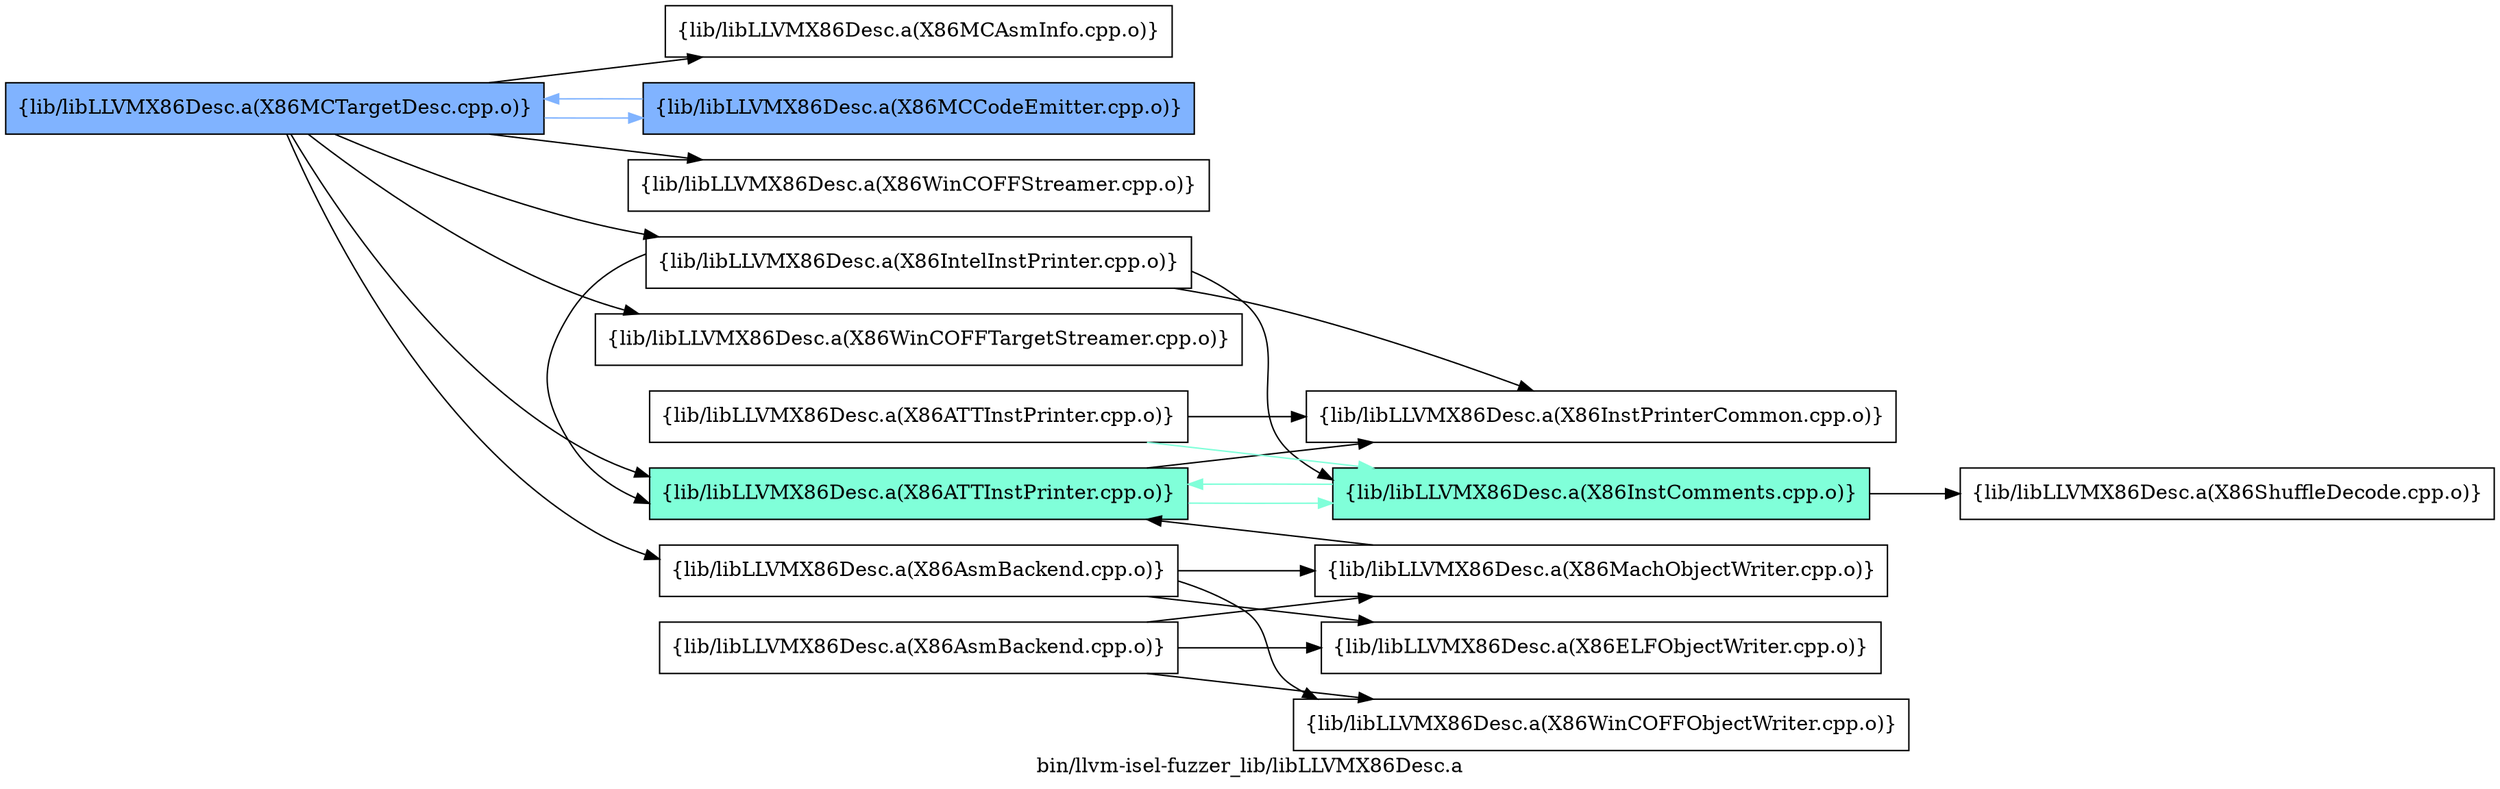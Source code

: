 digraph "bin/llvm-isel-fuzzer_lib/libLLVMX86Desc.a" {
	label="bin/llvm-isel-fuzzer_lib/libLLVMX86Desc.a";
	rankdir=LR;
	{ rank=same; Node0x560d7cff0188;  }
	{ rank=same; Node0x560d7cff6c68; Node0x560d7cff6628; Node0x560d7cfee1a8; Node0x560d7cfef148; Node0x560d7cff22a8; Node0x560d7cffa8b8; Node0x560d7cffba38;  }
	{ rank=same; Node0x560d7cff68f8; Node0x560d7cfefd78; Node0x560d7cff1fd8; Node0x560d7cff2758; Node0x560d7cff0d18;  }

	Node0x560d7cff0188 [shape=record,shape=box,group=2,style=filled,fillcolor="0.600000 0.5 1",label="{lib/libLLVMX86Desc.a(X86MCTargetDesc.cpp.o)}"];
	Node0x560d7cff0188 -> Node0x560d7cff6c68;
	Node0x560d7cff0188 -> Node0x560d7cff6628;
	Node0x560d7cff0188 -> Node0x560d7cfee1a8;
	Node0x560d7cff0188 -> Node0x560d7cfef148;
	Node0x560d7cff0188 -> Node0x560d7cff22a8[color="0.600000 0.5 1"];
	Node0x560d7cff0188 -> Node0x560d7cffa8b8;
	Node0x560d7cff0188 -> Node0x560d7cffba38;
	Node0x560d7cff6c68 [shape=record,shape=box,group=1,style=filled,fillcolor="0.450000 0.5 1",label="{lib/libLLVMX86Desc.a(X86ATTInstPrinter.cpp.o)}"];
	Node0x560d7cff6c68 -> Node0x560d7cff68f8[color="0.450000 0.5 1"];
	Node0x560d7cff6c68 -> Node0x560d7cfefd78;
	Node0x560d7cff6628 [shape=record,shape=box,group=0,label="{lib/libLLVMX86Desc.a(X86IntelInstPrinter.cpp.o)}"];
	Node0x560d7cff6628 -> Node0x560d7cff6c68;
	Node0x560d7cff6628 -> Node0x560d7cff68f8;
	Node0x560d7cff6628 -> Node0x560d7cfefd78;
	Node0x560d7cff04f8 [shape=record,shape=box,group=0,label="{lib/libLLVMX86Desc.a(X86ShuffleDecode.cpp.o)}"];
	Node0x560d7cff68f8 [shape=record,shape=box,group=1,style=filled,fillcolor="0.450000 0.5 1",label="{lib/libLLVMX86Desc.a(X86InstComments.cpp.o)}"];
	Node0x560d7cff68f8 -> Node0x560d7cff6c68[color="0.450000 0.5 1"];
	Node0x560d7cff68f8 -> Node0x560d7cff04f8;
	Node0x560d7cfefd78 [shape=record,shape=box,group=0,label="{lib/libLLVMX86Desc.a(X86InstPrinterCommon.cpp.o)}"];
	Node0x560d7cfee1a8 [shape=record,shape=box,group=0,label="{lib/libLLVMX86Desc.a(X86AsmBackend.cpp.o)}"];
	Node0x560d7cfee1a8 -> Node0x560d7cff1fd8;
	Node0x560d7cfee1a8 -> Node0x560d7cff2758;
	Node0x560d7cfee1a8 -> Node0x560d7cff0d18;
	Node0x560d7cfef148 [shape=record,shape=box,group=0,label="{lib/libLLVMX86Desc.a(X86MCAsmInfo.cpp.o)}"];
	Node0x560d7cff22a8 [shape=record,shape=box,group=2,style=filled,fillcolor="0.600000 0.5 1",label="{lib/libLLVMX86Desc.a(X86MCCodeEmitter.cpp.o)}"];
	Node0x560d7cff22a8 -> Node0x560d7cff0188[color="0.600000 0.5 1"];
	Node0x560d7cffa8b8 [shape=record,shape=box,group=0,label="{lib/libLLVMX86Desc.a(X86WinCOFFStreamer.cpp.o)}"];
	Node0x560d7cffba38 [shape=record,shape=box,group=0,label="{lib/libLLVMX86Desc.a(X86WinCOFFTargetStreamer.cpp.o)}"];
	Node0x560d7cff1fd8 [shape=record,shape=box,group=0,label="{lib/libLLVMX86Desc.a(X86MachObjectWriter.cpp.o)}"];
	Node0x560d7cff1fd8 -> Node0x560d7cff6c68;
	Node0x560d7cff2758 [shape=record,shape=box,group=0,label="{lib/libLLVMX86Desc.a(X86ELFObjectWriter.cpp.o)}"];
	Node0x560d7cff0d18 [shape=record,shape=box,group=0,label="{lib/libLLVMX86Desc.a(X86WinCOFFObjectWriter.cpp.o)}"];
	Node0x560d7d1dae28 [shape=record,shape=box,group=0,label="{lib/libLLVMX86Desc.a(X86ATTInstPrinter.cpp.o)}"];
	Node0x560d7d1dae28 -> Node0x560d7cff68f8[color="0.450000 0.5 1"];
	Node0x560d7d1dae28 -> Node0x560d7cfefd78;
	Node0x560d7d1d2368 [shape=record,shape=box,group=0,label="{lib/libLLVMX86Desc.a(X86AsmBackend.cpp.o)}"];
	Node0x560d7d1d2368 -> Node0x560d7cff1fd8;
	Node0x560d7d1d2368 -> Node0x560d7cff2758;
	Node0x560d7d1d2368 -> Node0x560d7cff0d18;
}
